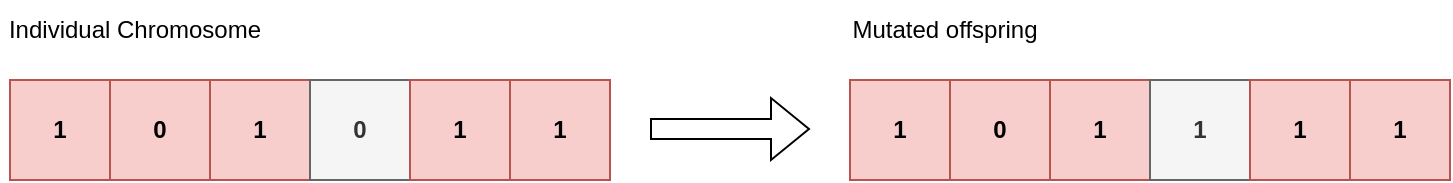 <mxfile version="25.0.3">
  <diagram name="Page-1" id="EZRtKc55ZiPXAzjO_EIF">
    <mxGraphModel dx="1434" dy="741" grid="1" gridSize="10" guides="1" tooltips="1" connect="1" arrows="1" fold="1" page="1" pageScale="1" pageWidth="850" pageHeight="1100" math="0" shadow="0">
      <root>
        <mxCell id="0" />
        <mxCell id="1" parent="0" />
        <mxCell id="YB7Tp-IhjoN3xwZKIfDS-52" value="0" style="rounded=0;whiteSpace=wrap;html=1;fillColor=#f8cecc;strokeColor=#b85450;fontStyle=1" parent="1" vertex="1">
          <mxGeometry x="90" y="440" width="50" height="50" as="geometry" />
        </mxCell>
        <mxCell id="YB7Tp-IhjoN3xwZKIfDS-53" value="1" style="rounded=0;whiteSpace=wrap;html=1;fillColor=#f8cecc;strokeColor=#b85450;fontStyle=1" parent="1" vertex="1">
          <mxGeometry x="140" y="440" width="50" height="50" as="geometry" />
        </mxCell>
        <mxCell id="YB7Tp-IhjoN3xwZKIfDS-54" value="0" style="rounded=0;whiteSpace=wrap;html=1;fillColor=#f5f5f5;strokeColor=#666666;fontStyle=1;fontColor=#333333;" parent="1" vertex="1">
          <mxGeometry x="190" y="440" width="50" height="50" as="geometry" />
        </mxCell>
        <mxCell id="YB7Tp-IhjoN3xwZKIfDS-55" value="1" style="rounded=0;whiteSpace=wrap;html=1;fillColor=#f8cecc;strokeColor=#b85450;fontStyle=1" parent="1" vertex="1">
          <mxGeometry x="240" y="440" width="50" height="50" as="geometry" />
        </mxCell>
        <mxCell id="YB7Tp-IhjoN3xwZKIfDS-56" value="1" style="rounded=0;whiteSpace=wrap;html=1;fillColor=#f8cecc;strokeColor=#b85450;fontStyle=1" parent="1" vertex="1">
          <mxGeometry x="290" y="440" width="50" height="50" as="geometry" />
        </mxCell>
        <mxCell id="YB7Tp-IhjoN3xwZKIfDS-58" value="1" style="rounded=0;whiteSpace=wrap;html=1;fillColor=#f8cecc;strokeColor=#b85450;fontStyle=1" parent="1" vertex="1">
          <mxGeometry x="40" y="440" width="50" height="50" as="geometry" />
        </mxCell>
        <mxCell id="YB7Tp-IhjoN3xwZKIfDS-80" value="" style="shape=flexArrow;endArrow=classic;html=1;rounded=0;fontStyle=1" parent="1" edge="1">
          <mxGeometry width="50" height="50" relative="1" as="geometry">
            <mxPoint x="360" y="464.5" as="sourcePoint" />
            <mxPoint x="440" y="464.5" as="targetPoint" />
          </mxGeometry>
        </mxCell>
        <mxCell id="YB7Tp-IhjoN3xwZKIfDS-81" value="Individual Chromosome" style="text;html=1;align=center;verticalAlign=middle;whiteSpace=wrap;rounded=0;fontStyle=0" parent="1" vertex="1">
          <mxGeometry x="35" y="400" width="135" height="30" as="geometry" />
        </mxCell>
        <mxCell id="YB7Tp-IhjoN3xwZKIfDS-88" value="0" style="rounded=0;whiteSpace=wrap;html=1;fillColor=#f8cecc;strokeColor=#b85450;fontStyle=1" parent="1" vertex="1">
          <mxGeometry x="510" y="440" width="50" height="50" as="geometry" />
        </mxCell>
        <mxCell id="YB7Tp-IhjoN3xwZKIfDS-89" value="1" style="rounded=0;whiteSpace=wrap;html=1;fillColor=#f8cecc;strokeColor=#b85450;fontStyle=1" parent="1" vertex="1">
          <mxGeometry x="560" y="440" width="50" height="50" as="geometry" />
        </mxCell>
        <mxCell id="YB7Tp-IhjoN3xwZKIfDS-90" value="1" style="rounded=0;whiteSpace=wrap;html=1;fillColor=#f5f5f5;strokeColor=#666666;fontStyle=1;fontColor=#333333;" parent="1" vertex="1">
          <mxGeometry x="610" y="440" width="50" height="50" as="geometry" />
        </mxCell>
        <mxCell id="YB7Tp-IhjoN3xwZKIfDS-91" value="1" style="rounded=0;whiteSpace=wrap;html=1;fillColor=#f8cecc;strokeColor=#b85450;fontStyle=1" parent="1" vertex="1">
          <mxGeometry x="660" y="440" width="50" height="50" as="geometry" />
        </mxCell>
        <mxCell id="YB7Tp-IhjoN3xwZKIfDS-92" value="1" style="rounded=0;whiteSpace=wrap;html=1;fillColor=#f8cecc;strokeColor=#b85450;fontStyle=1" parent="1" vertex="1">
          <mxGeometry x="710" y="440" width="50" height="50" as="geometry" />
        </mxCell>
        <mxCell id="YB7Tp-IhjoN3xwZKIfDS-93" value="1" style="rounded=0;whiteSpace=wrap;html=1;fillColor=#f8cecc;strokeColor=#b85450;fontStyle=1" parent="1" vertex="1">
          <mxGeometry x="460" y="440" width="50" height="50" as="geometry" />
        </mxCell>
        <mxCell id="9dZHEHK6WGQNG96B6Vrl-1" value="Mutated offspring" style="text;html=1;align=center;verticalAlign=middle;whiteSpace=wrap;rounded=0;fontStyle=0" vertex="1" parent="1">
          <mxGeometry x="440" y="400" width="135" height="30" as="geometry" />
        </mxCell>
      </root>
    </mxGraphModel>
  </diagram>
</mxfile>
